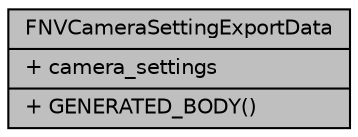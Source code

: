 digraph "FNVCameraSettingExportData"
{
  edge [fontname="Helvetica",fontsize="10",labelfontname="Helvetica",labelfontsize="10"];
  node [fontname="Helvetica",fontsize="10",shape=record];
  Node1 [label="{FNVCameraSettingExportData\n|+ camera_settings\l|+ GENERATED_BODY()\l}",height=0.2,width=0.4,color="black", fillcolor="grey75", style="filled", fontcolor="black"];
}
